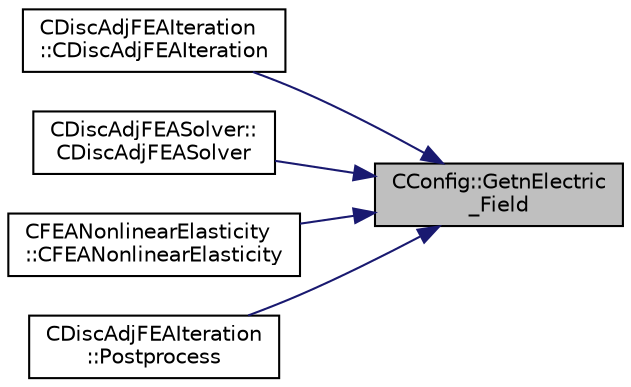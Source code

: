 digraph "CConfig::GetnElectric_Field"
{
 // LATEX_PDF_SIZE
  edge [fontname="Helvetica",fontsize="10",labelfontname="Helvetica",labelfontsize="10"];
  node [fontname="Helvetica",fontsize="10",shape=record];
  rankdir="RL";
  Node1 [label="CConfig::GetnElectric\l_Field",height=0.2,width=0.4,color="black", fillcolor="grey75", style="filled", fontcolor="black",tooltip="Get the number of different values for the modulus of the electric field."];
  Node1 -> Node2 [dir="back",color="midnightblue",fontsize="10",style="solid",fontname="Helvetica"];
  Node2 [label="CDiscAdjFEAIteration\l::CDiscAdjFEAIteration",height=0.2,width=0.4,color="black", fillcolor="white", style="filled",URL="$classCDiscAdjFEAIteration.html#a8b896be02487c28280d35ccb6b41a4f9",tooltip="Constructor of the class."];
  Node1 -> Node3 [dir="back",color="midnightblue",fontsize="10",style="solid",fontname="Helvetica"];
  Node3 [label="CDiscAdjFEASolver::\lCDiscAdjFEASolver",height=0.2,width=0.4,color="black", fillcolor="white", style="filled",URL="$classCDiscAdjFEASolver.html#ae74a58b4ee4459687d1c4f4e0d0e15ff",tooltip=" "];
  Node1 -> Node4 [dir="back",color="midnightblue",fontsize="10",style="solid",fontname="Helvetica"];
  Node4 [label="CFEANonlinearElasticity\l::CFEANonlinearElasticity",height=0.2,width=0.4,color="black", fillcolor="white", style="filled",URL="$classCFEANonlinearElasticity.html#a0a2bcb223ab0c46c3834f0f8c00e49d8",tooltip="Constructor of the class."];
  Node1 -> Node5 [dir="back",color="midnightblue",fontsize="10",style="solid",fontname="Helvetica"];
  Node5 [label="CDiscAdjFEAIteration\l::Postprocess",height=0.2,width=0.4,color="black", fillcolor="white", style="filled",URL="$classCDiscAdjFEAIteration.html#a6a77f8e02b0f5bad8421e22747e3cd81",tooltip="Postprocesses the discrete adjoint FEA problem before heading to another physics system or the next i..."];
}
